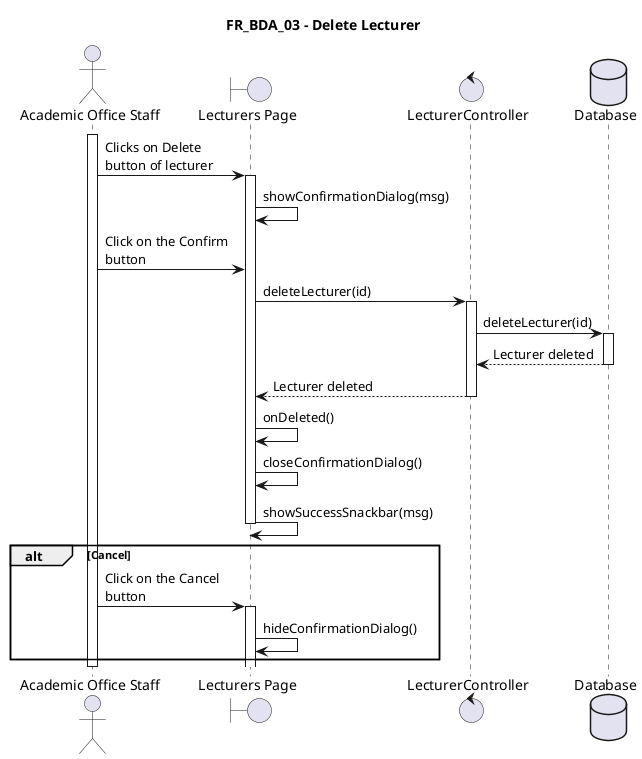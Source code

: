 @startuml FR_BDA_03
title FR_BDA_03 - Delete Lecturer
skinparam maxMessageSize 125

actor "Academic Office Staff" as eu
boundary "Lecturers Page" as fe
control "LecturerController" as ct
database "Database" as db

activate eu

eu -> fe ++ : Clicks on Delete button of lecturer
fe -> fe : showConfirmationDialog(msg)
eu -> fe : Click on the Confirm button

fe -> ct ++ : deleteLecturer(id)
ct -> db ++ : deleteLecturer(id)
db --> ct -- : Lecturer deleted
ct --> fe -- : Lecturer deleted
fe -> fe : onDeleted()
fe -> fe : closeConfirmationDialog()
fe -> fe -- : showSuccessSnackbar(msg)

alt Cancel
    eu -> fe ++ : Click on the Cancel button
    fe -> fe : hideConfirmationDialog()
end



deactivate eu

@enduml